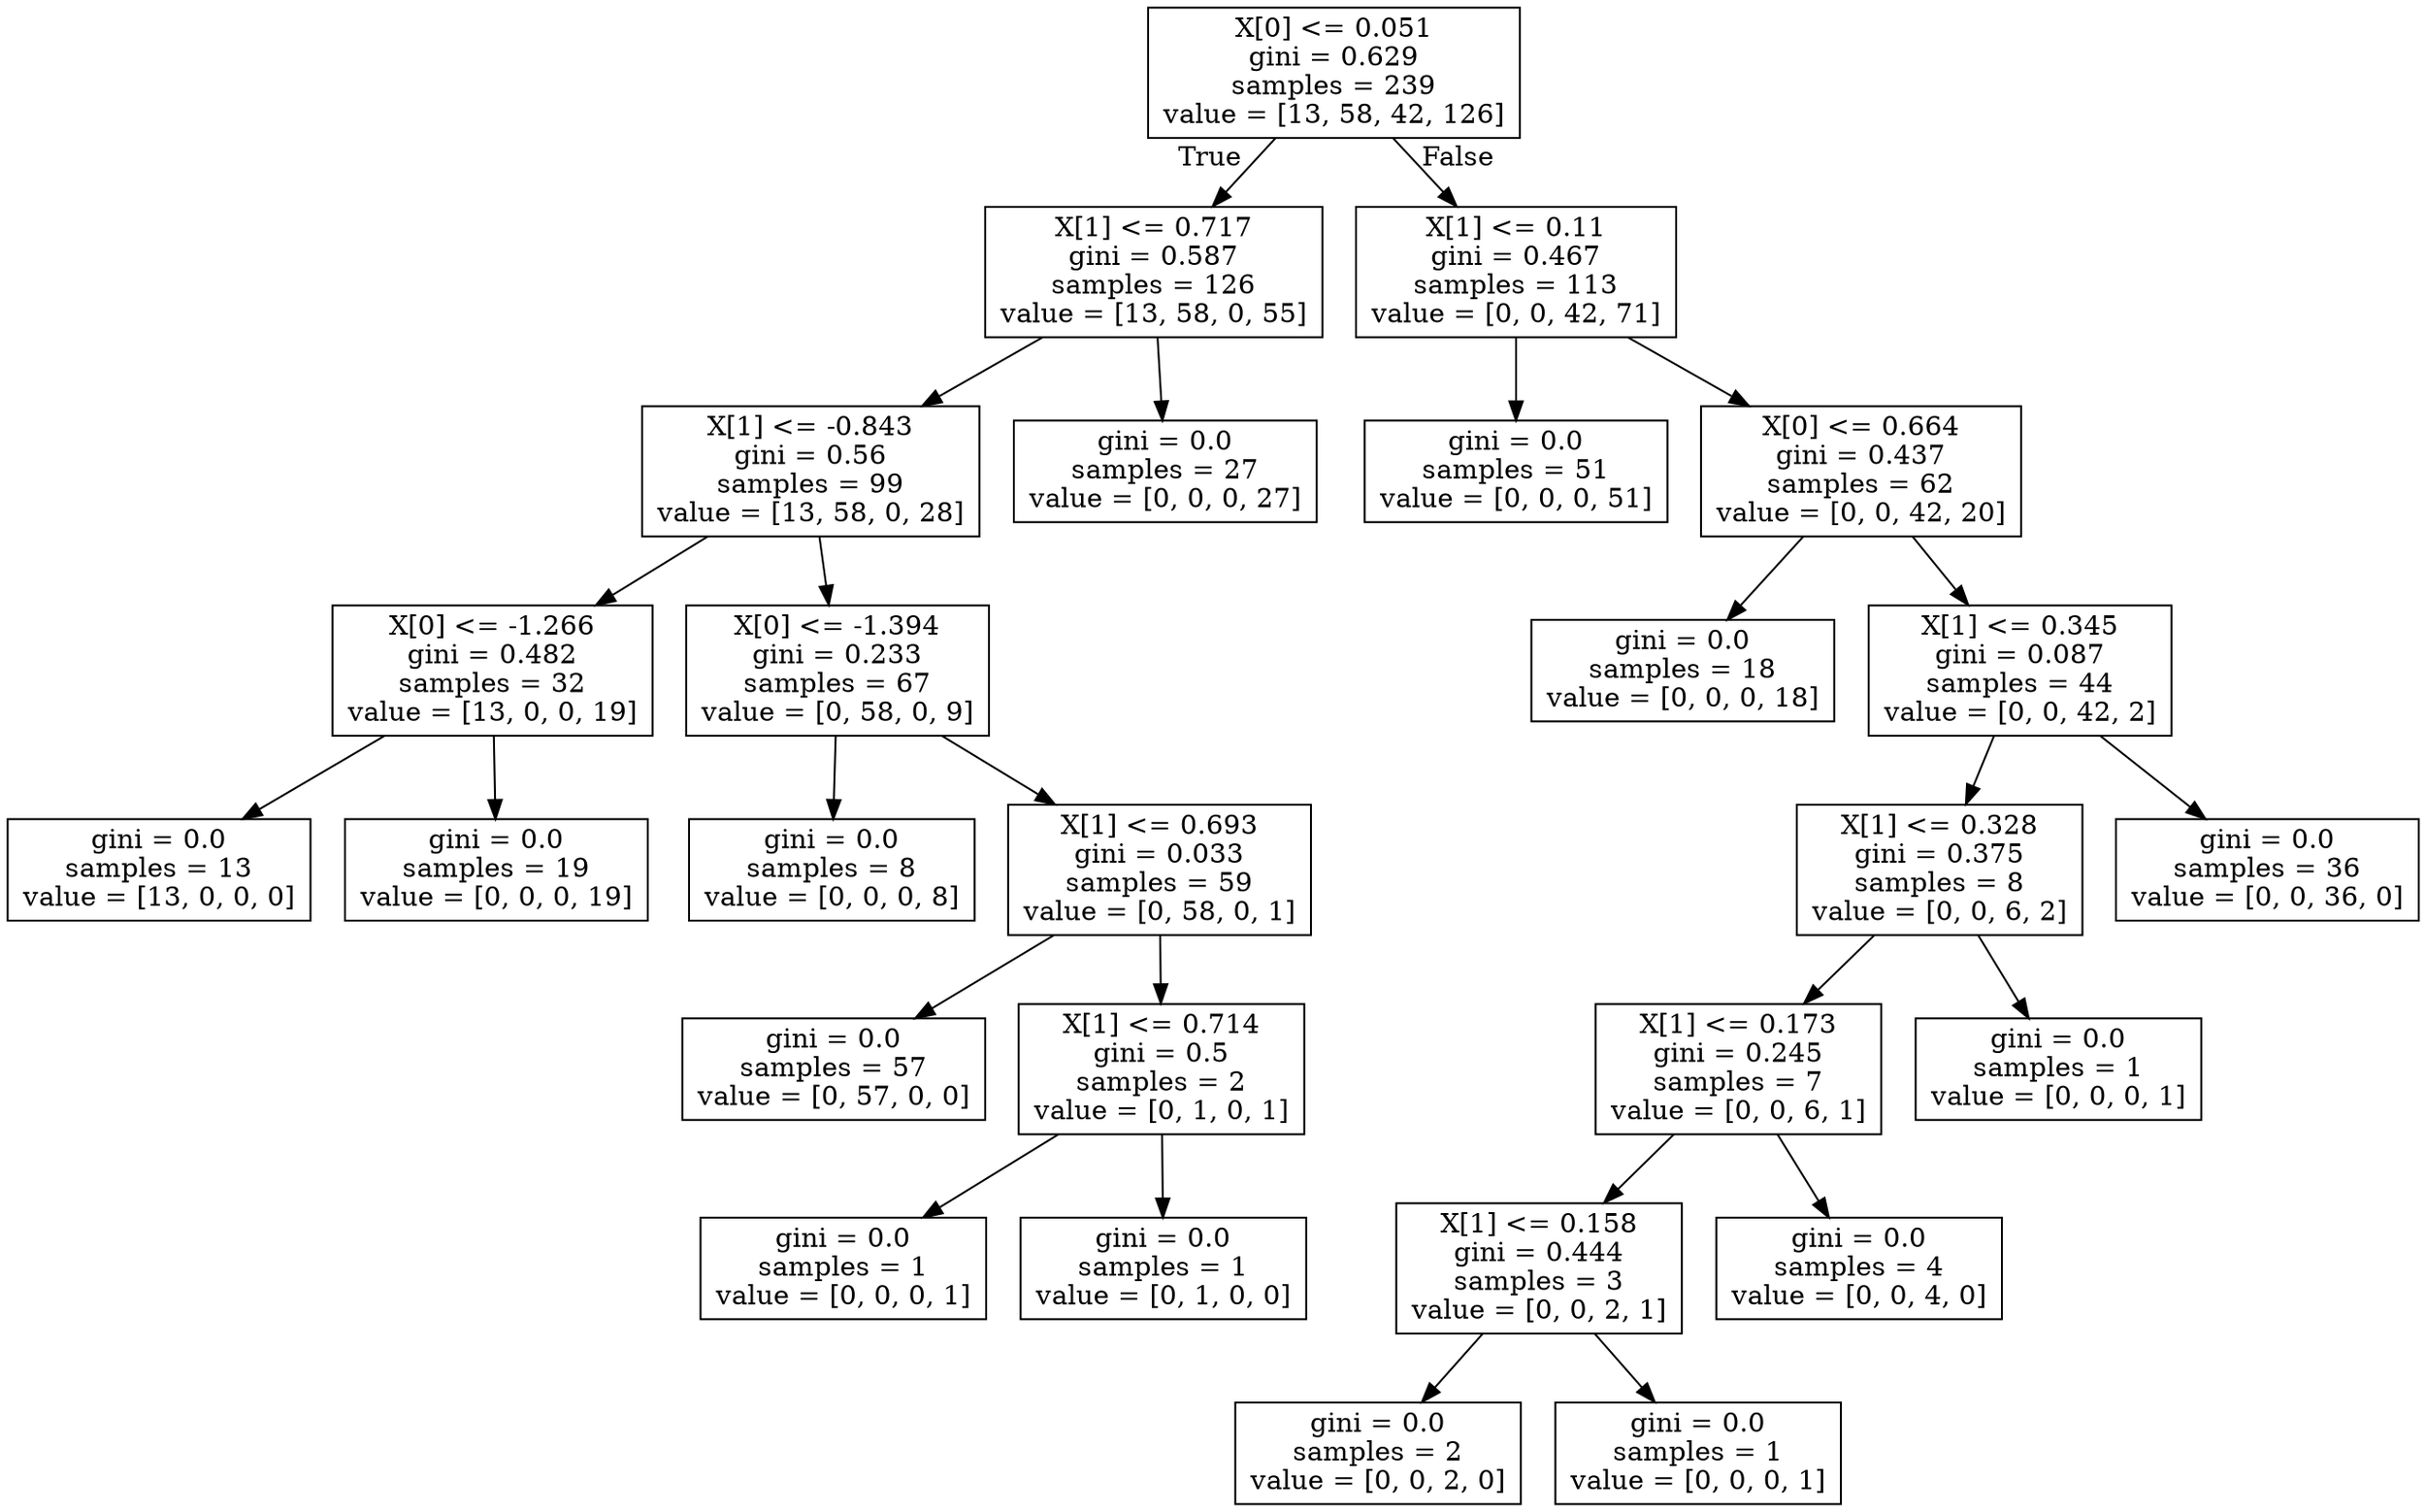 digraph Tree {
node [shape=box] ;
0 [label="X[0] <= 0.051\ngini = 0.629\nsamples = 239\nvalue = [13, 58, 42, 126]"] ;
1 [label="X[1] <= 0.717\ngini = 0.587\nsamples = 126\nvalue = [13, 58, 0, 55]"] ;
0 -> 1 [labeldistance=2.5, labelangle=45, headlabel="True"] ;
2 [label="X[1] <= -0.843\ngini = 0.56\nsamples = 99\nvalue = [13, 58, 0, 28]"] ;
1 -> 2 ;
3 [label="X[0] <= -1.266\ngini = 0.482\nsamples = 32\nvalue = [13, 0, 0, 19]"] ;
2 -> 3 ;
4 [label="gini = 0.0\nsamples = 13\nvalue = [13, 0, 0, 0]"] ;
3 -> 4 ;
5 [label="gini = 0.0\nsamples = 19\nvalue = [0, 0, 0, 19]"] ;
3 -> 5 ;
6 [label="X[0] <= -1.394\ngini = 0.233\nsamples = 67\nvalue = [0, 58, 0, 9]"] ;
2 -> 6 ;
7 [label="gini = 0.0\nsamples = 8\nvalue = [0, 0, 0, 8]"] ;
6 -> 7 ;
8 [label="X[1] <= 0.693\ngini = 0.033\nsamples = 59\nvalue = [0, 58, 0, 1]"] ;
6 -> 8 ;
9 [label="gini = 0.0\nsamples = 57\nvalue = [0, 57, 0, 0]"] ;
8 -> 9 ;
10 [label="X[1] <= 0.714\ngini = 0.5\nsamples = 2\nvalue = [0, 1, 0, 1]"] ;
8 -> 10 ;
11 [label="gini = 0.0\nsamples = 1\nvalue = [0, 0, 0, 1]"] ;
10 -> 11 ;
12 [label="gini = 0.0\nsamples = 1\nvalue = [0, 1, 0, 0]"] ;
10 -> 12 ;
13 [label="gini = 0.0\nsamples = 27\nvalue = [0, 0, 0, 27]"] ;
1 -> 13 ;
14 [label="X[1] <= 0.11\ngini = 0.467\nsamples = 113\nvalue = [0, 0, 42, 71]"] ;
0 -> 14 [labeldistance=2.5, labelangle=-45, headlabel="False"] ;
15 [label="gini = 0.0\nsamples = 51\nvalue = [0, 0, 0, 51]"] ;
14 -> 15 ;
16 [label="X[0] <= 0.664\ngini = 0.437\nsamples = 62\nvalue = [0, 0, 42, 20]"] ;
14 -> 16 ;
17 [label="gini = 0.0\nsamples = 18\nvalue = [0, 0, 0, 18]"] ;
16 -> 17 ;
18 [label="X[1] <= 0.345\ngini = 0.087\nsamples = 44\nvalue = [0, 0, 42, 2]"] ;
16 -> 18 ;
19 [label="X[1] <= 0.328\ngini = 0.375\nsamples = 8\nvalue = [0, 0, 6, 2]"] ;
18 -> 19 ;
20 [label="X[1] <= 0.173\ngini = 0.245\nsamples = 7\nvalue = [0, 0, 6, 1]"] ;
19 -> 20 ;
21 [label="X[1] <= 0.158\ngini = 0.444\nsamples = 3\nvalue = [0, 0, 2, 1]"] ;
20 -> 21 ;
22 [label="gini = 0.0\nsamples = 2\nvalue = [0, 0, 2, 0]"] ;
21 -> 22 ;
23 [label="gini = 0.0\nsamples = 1\nvalue = [0, 0, 0, 1]"] ;
21 -> 23 ;
24 [label="gini = 0.0\nsamples = 4\nvalue = [0, 0, 4, 0]"] ;
20 -> 24 ;
25 [label="gini = 0.0\nsamples = 1\nvalue = [0, 0, 0, 1]"] ;
19 -> 25 ;
26 [label="gini = 0.0\nsamples = 36\nvalue = [0, 0, 36, 0]"] ;
18 -> 26 ;
}
